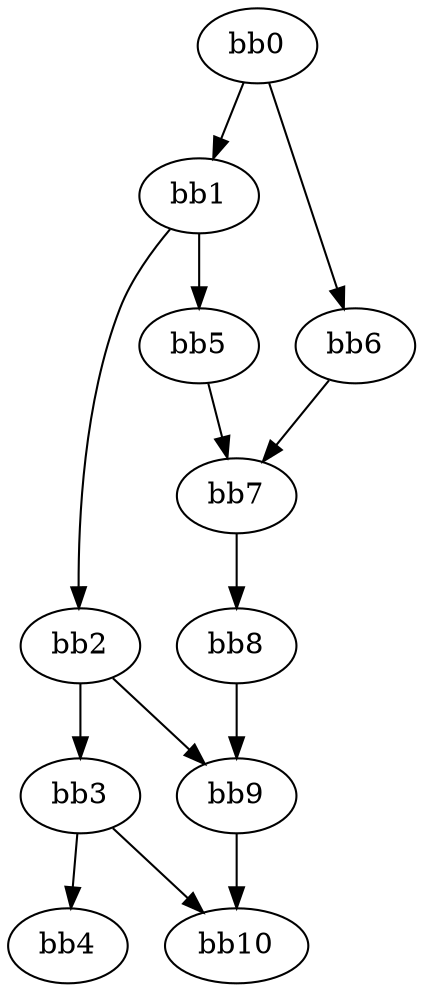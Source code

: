 digraph {
    0 [ label = "bb0\l" ]
    1 [ label = "bb1\l" ]
    2 [ label = "bb2\l" ]
    3 [ label = "bb3\l" ]
    4 [ label = "bb4\l" ]
    5 [ label = "bb5\l" ]
    6 [ label = "bb6\l" ]
    7 [ label = "bb7\l" ]
    8 [ label = "bb8\l" ]
    9 [ label = "bb9\l" ]
    10 [ label = "bb10\l" ]
    0 -> 1 [ ]
    0 -> 6 [ ]
    1 -> 2 [ ]
    1 -> 5 [ ]
    2 -> 3 [ ]
    2 -> 9 [ ]
    3 -> 4 [ ]
    3 -> 10 [ ]
    5 -> 7 [ ]
    6 -> 7 [ ]
    7 -> 8 [ ]
    8 -> 9 [ ]
    9 -> 10 [ ]
}

